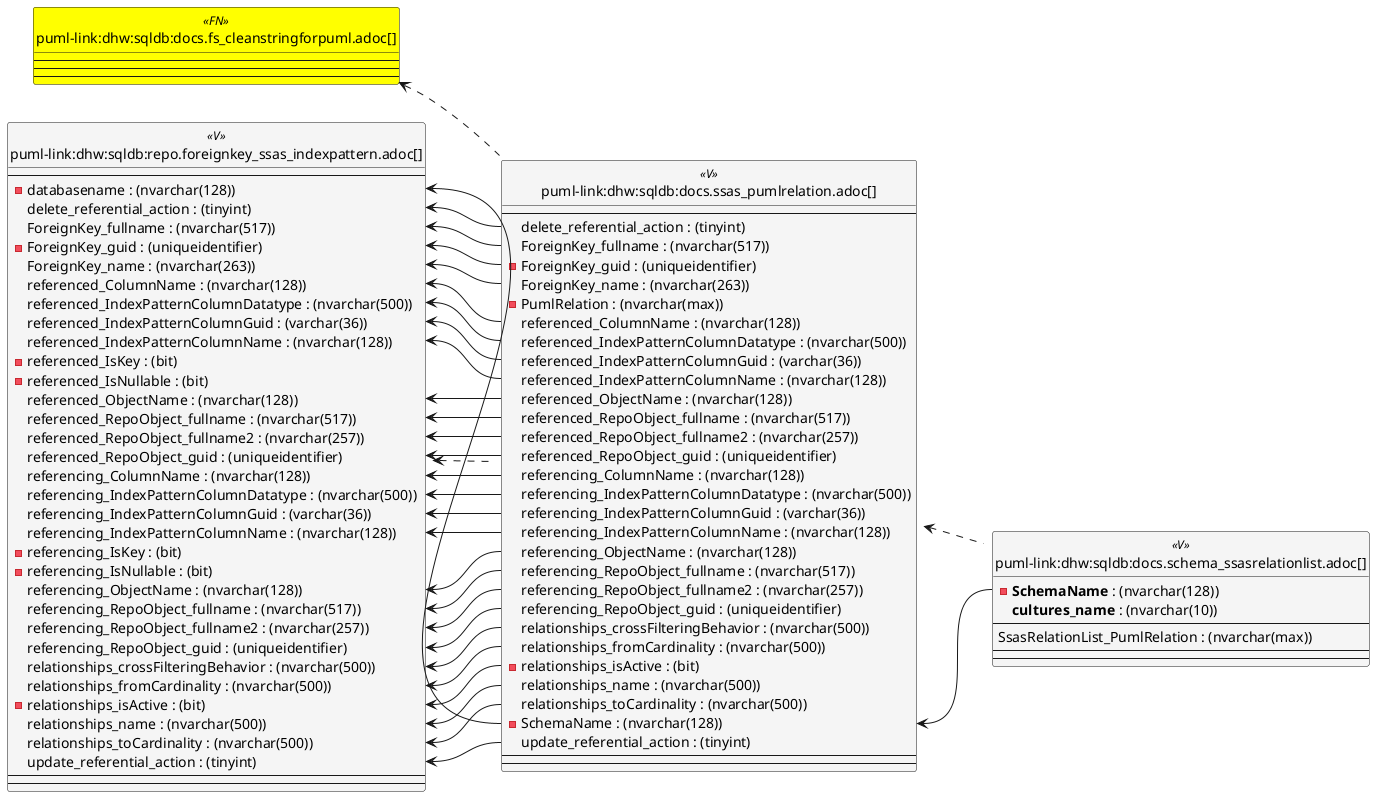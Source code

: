 @startuml
left to right direction
'top to bottom direction
hide circle
'avoide "." issues:
set namespaceSeparator none


skinparam class {
  BackgroundColor White
  BackgroundColor<<FN>> Yellow
  BackgroundColor<<FS>> Yellow
  BackgroundColor<<FT>> LightGray
  BackgroundColor<<IF>> Yellow
  BackgroundColor<<IS>> Yellow
  BackgroundColor<<P>> Aqua
  BackgroundColor<<PC>> Aqua
  BackgroundColor<<SN>> Yellow
  BackgroundColor<<SO>> SlateBlue
  BackgroundColor<<TF>> LightGray
  BackgroundColor<<TR>> Tomato
  BackgroundColor<<U>> White
  BackgroundColor<<V>> WhiteSmoke
  BackgroundColor<<X>> Aqua
  BackgroundColor<<external>> AliceBlue
}


entity "puml-link:dhw:sqldb:docs.fs_cleanstringforpuml.adoc[]" as docs.fs_cleanStringForPuml << FN >> {
  --
  --
  --
}

entity "puml-link:dhw:sqldb:docs.schema_ssasrelationlist.adoc[]" as docs.Schema_SsasRelationList << V >> {
  - **SchemaName** : (nvarchar(128))
  **cultures_name** : (nvarchar(10))
  --
  SsasRelationList_PumlRelation : (nvarchar(max))
  --
  --
}

entity "puml-link:dhw:sqldb:docs.ssas_pumlrelation.adoc[]" as docs.ssas_PumlRelation << V >> {
  --
  delete_referential_action : (tinyint)
  ForeignKey_fullname : (nvarchar(517))
  - ForeignKey_guid : (uniqueidentifier)
  ForeignKey_name : (nvarchar(263))
  - PumlRelation : (nvarchar(max))
  referenced_ColumnName : (nvarchar(128))
  referenced_IndexPatternColumnDatatype : (nvarchar(500))
  referenced_IndexPatternColumnGuid : (varchar(36))
  referenced_IndexPatternColumnName : (nvarchar(128))
  referenced_ObjectName : (nvarchar(128))
  referenced_RepoObject_fullname : (nvarchar(517))
  referenced_RepoObject_fullname2 : (nvarchar(257))
  referenced_RepoObject_guid : (uniqueidentifier)
  referencing_ColumnName : (nvarchar(128))
  referencing_IndexPatternColumnDatatype : (nvarchar(500))
  referencing_IndexPatternColumnGuid : (varchar(36))
  referencing_IndexPatternColumnName : (nvarchar(128))
  referencing_ObjectName : (nvarchar(128))
  referencing_RepoObject_fullname : (nvarchar(517))
  referencing_RepoObject_fullname2 : (nvarchar(257))
  referencing_RepoObject_guid : (uniqueidentifier)
  relationships_crossFilteringBehavior : (nvarchar(500))
  relationships_fromCardinality : (nvarchar(500))
  - relationships_isActive : (bit)
  relationships_name : (nvarchar(500))
  relationships_toCardinality : (nvarchar(500))
  - SchemaName : (nvarchar(128))
  update_referential_action : (tinyint)
  --
  --
}

entity "puml-link:dhw:sqldb:repo.foreignkey_ssas_indexpattern.adoc[]" as repo.ForeignKey_ssas_IndexPattern << V >> {
  --
  - databasename : (nvarchar(128))
  delete_referential_action : (tinyint)
  ForeignKey_fullname : (nvarchar(517))
  - ForeignKey_guid : (uniqueidentifier)
  ForeignKey_name : (nvarchar(263))
  referenced_ColumnName : (nvarchar(128))
  referenced_IndexPatternColumnDatatype : (nvarchar(500))
  referenced_IndexPatternColumnGuid : (varchar(36))
  referenced_IndexPatternColumnName : (nvarchar(128))
  - referenced_IsKey : (bit)
  - referenced_IsNullable : (bit)
  referenced_ObjectName : (nvarchar(128))
  referenced_RepoObject_fullname : (nvarchar(517))
  referenced_RepoObject_fullname2 : (nvarchar(257))
  referenced_RepoObject_guid : (uniqueidentifier)
  referencing_ColumnName : (nvarchar(128))
  referencing_IndexPatternColumnDatatype : (nvarchar(500))
  referencing_IndexPatternColumnGuid : (varchar(36))
  referencing_IndexPatternColumnName : (nvarchar(128))
  - referencing_IsKey : (bit)
  - referencing_IsNullable : (bit)
  referencing_ObjectName : (nvarchar(128))
  referencing_RepoObject_fullname : (nvarchar(517))
  referencing_RepoObject_fullname2 : (nvarchar(257))
  referencing_RepoObject_guid : (uniqueidentifier)
  relationships_crossFilteringBehavior : (nvarchar(500))
  relationships_fromCardinality : (nvarchar(500))
  - relationships_isActive : (bit)
  relationships_name : (nvarchar(500))
  relationships_toCardinality : (nvarchar(500))
  update_referential_action : (tinyint)
  --
  --
}

docs.fs_cleanStringForPuml <.. docs.ssas_PumlRelation
docs.ssas_PumlRelation <.. docs.Schema_SsasRelationList
repo.ForeignKey_ssas_IndexPattern <.. docs.ssas_PumlRelation
"docs.ssas_PumlRelation::SchemaName" <-- "docs.Schema_SsasRelationList::SchemaName"
"repo.ForeignKey_ssas_IndexPattern::databasename" <-- "docs.ssas_PumlRelation::SchemaName"
"repo.ForeignKey_ssas_IndexPattern::delete_referential_action" <-- "docs.ssas_PumlRelation::delete_referential_action"
"repo.ForeignKey_ssas_IndexPattern::ForeignKey_fullname" <-- "docs.ssas_PumlRelation::ForeignKey_fullname"
"repo.ForeignKey_ssas_IndexPattern::ForeignKey_guid" <-- "docs.ssas_PumlRelation::ForeignKey_guid"
"repo.ForeignKey_ssas_IndexPattern::ForeignKey_name" <-- "docs.ssas_PumlRelation::ForeignKey_name"
"repo.ForeignKey_ssas_IndexPattern::referenced_ColumnName" <-- "docs.ssas_PumlRelation::referenced_ColumnName"
"repo.ForeignKey_ssas_IndexPattern::referenced_IndexPatternColumnDatatype" <-- "docs.ssas_PumlRelation::referenced_IndexPatternColumnDatatype"
"repo.ForeignKey_ssas_IndexPattern::referenced_IndexPatternColumnGuid" <-- "docs.ssas_PumlRelation::referenced_IndexPatternColumnGuid"
"repo.ForeignKey_ssas_IndexPattern::referenced_IndexPatternColumnName" <-- "docs.ssas_PumlRelation::referenced_IndexPatternColumnName"
"repo.ForeignKey_ssas_IndexPattern::referenced_ObjectName" <-- "docs.ssas_PumlRelation::referenced_ObjectName"
"repo.ForeignKey_ssas_IndexPattern::referenced_RepoObject_fullname" <-- "docs.ssas_PumlRelation::referenced_RepoObject_fullname"
"repo.ForeignKey_ssas_IndexPattern::referenced_RepoObject_fullname2" <-- "docs.ssas_PumlRelation::referenced_RepoObject_fullname2"
"repo.ForeignKey_ssas_IndexPattern::referenced_RepoObject_guid" <-- "docs.ssas_PumlRelation::referenced_RepoObject_guid"
"repo.ForeignKey_ssas_IndexPattern::referencing_ColumnName" <-- "docs.ssas_PumlRelation::referencing_ColumnName"
"repo.ForeignKey_ssas_IndexPattern::referencing_IndexPatternColumnDatatype" <-- "docs.ssas_PumlRelation::referencing_IndexPatternColumnDatatype"
"repo.ForeignKey_ssas_IndexPattern::referencing_IndexPatternColumnGuid" <-- "docs.ssas_PumlRelation::referencing_IndexPatternColumnGuid"
"repo.ForeignKey_ssas_IndexPattern::referencing_IndexPatternColumnName" <-- "docs.ssas_PumlRelation::referencing_IndexPatternColumnName"
"repo.ForeignKey_ssas_IndexPattern::referencing_ObjectName" <-- "docs.ssas_PumlRelation::referencing_ObjectName"
"repo.ForeignKey_ssas_IndexPattern::referencing_RepoObject_fullname" <-- "docs.ssas_PumlRelation::referencing_RepoObject_fullname"
"repo.ForeignKey_ssas_IndexPattern::referencing_RepoObject_fullname2" <-- "docs.ssas_PumlRelation::referencing_RepoObject_fullname2"
"repo.ForeignKey_ssas_IndexPattern::referencing_RepoObject_guid" <-- "docs.ssas_PumlRelation::referencing_RepoObject_guid"
"repo.ForeignKey_ssas_IndexPattern::relationships_crossFilteringBehavior" <-- "docs.ssas_PumlRelation::relationships_crossFilteringBehavior"
"repo.ForeignKey_ssas_IndexPattern::relationships_fromCardinality" <-- "docs.ssas_PumlRelation::relationships_fromCardinality"
"repo.ForeignKey_ssas_IndexPattern::relationships_isActive" <-- "docs.ssas_PumlRelation::relationships_isActive"
"repo.ForeignKey_ssas_IndexPattern::relationships_name" <-- "docs.ssas_PumlRelation::relationships_name"
"repo.ForeignKey_ssas_IndexPattern::relationships_toCardinality" <-- "docs.ssas_PumlRelation::relationships_toCardinality"
"repo.ForeignKey_ssas_IndexPattern::update_referential_action" <-- "docs.ssas_PumlRelation::update_referential_action"
@enduml

